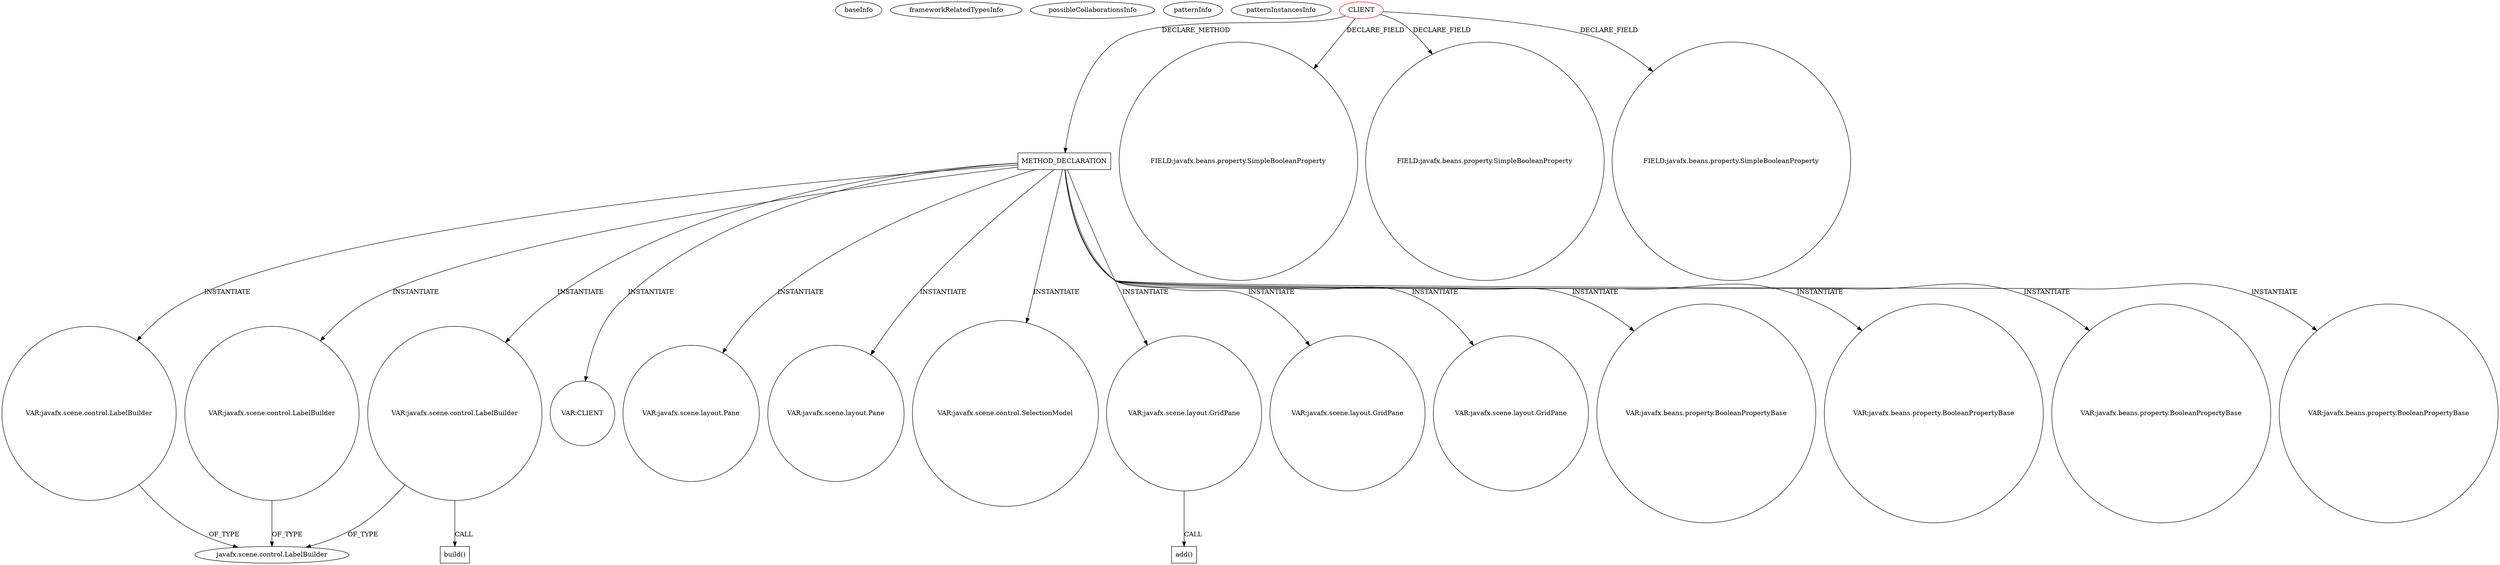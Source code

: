digraph {
baseInfo[graphId=3717,category="pattern",isAnonymous=false,possibleRelation=false]
frameworkRelatedTypesInfo[]
possibleCollaborationsInfo[]
patternInfo[frequency=2.0,patternRootClient=0]
patternInstancesInfo[0="SaiPradeepDandem-javafx2-gradient-builder~/SaiPradeepDandem-javafx2-gradient-builder/javafx2-gradient-builder-master/src/main/java/com/javafx/gradientbuilder/application/RadialSettingsLayout.java~RadialSettingsLayout~1170",1="SaiPradeepDandem-javafx2-gradient-builder~/SaiPradeepDandem-javafx2-gradient-builder/javafx2-gradient-builder-master/src/main/java/com/javafx/gradientbuilder/application/LinearSettingsLayout.java~LinearSettingsLayout~1172"]
87[label="javafx.scene.control.LabelBuilder",vertexType="FRAMEWORK_CLASS_TYPE",isFrameworkType=false]
635[label="VAR:javafx.scene.control.LabelBuilder",vertexType="VARIABLE_EXPRESION",isFrameworkType=false,shape=circle]
626[label="VAR:javafx.scene.control.LabelBuilder",vertexType="VARIABLE_EXPRESION",isFrameworkType=false,shape=circle]
726[label="VAR:javafx.scene.control.LabelBuilder",vertexType="VARIABLE_EXPRESION",isFrameworkType=false,shape=circle]
727[label="build()",vertexType="INSIDE_CALL",isFrameworkType=false,shape=box]
587[label="METHOD_DECLARATION",vertexType="CLIENT_METHOD_DECLARATION",isFrameworkType=false,shape=box]
0[label="CLIENT",vertexType="ROOT_CLIENT_CLASS_DECLARATION",isFrameworkType=false,color=red]
662[label="VAR:CLIENT",vertexType="VARIABLE_EXPRESION",isFrameworkType=false,shape=circle]
678[label="VAR:javafx.scene.layout.Pane",vertexType="VARIABLE_EXPRESION",isFrameworkType=false,shape=circle]
754[label="VAR:javafx.scene.layout.Pane",vertexType="VARIABLE_EXPRESION",isFrameworkType=false,shape=circle]
621[label="VAR:javafx.scene.control.SelectionModel",vertexType="VARIABLE_EXPRESION",isFrameworkType=false,shape=circle]
797[label="VAR:javafx.scene.layout.GridPane",vertexType="VARIABLE_EXPRESION",isFrameworkType=false,shape=circle]
788[label="VAR:javafx.scene.layout.GridPane",vertexType="VARIABLE_EXPRESION",isFrameworkType=false,shape=circle]
791[label="VAR:javafx.scene.layout.GridPane",vertexType="VARIABLE_EXPRESION",isFrameworkType=false,shape=circle]
718[label="VAR:javafx.beans.property.BooleanPropertyBase",vertexType="VARIABLE_EXPRESION",isFrameworkType=false,shape=circle]
740[label="VAR:javafx.beans.property.BooleanPropertyBase",vertexType="VARIABLE_EXPRESION",isFrameworkType=false,shape=circle]
641[label="VAR:javafx.beans.property.BooleanPropertyBase",vertexType="VARIABLE_EXPRESION",isFrameworkType=false,shape=circle]
664[label="VAR:javafx.beans.property.BooleanPropertyBase",vertexType="VARIABLE_EXPRESION",isFrameworkType=false,shape=circle]
22[label="FIELD:javafx.beans.property.SimpleBooleanProperty",vertexType="FIELD_DECLARATION",isFrameworkType=false,shape=circle]
18[label="FIELD:javafx.beans.property.SimpleBooleanProperty",vertexType="FIELD_DECLARATION",isFrameworkType=false,shape=circle]
20[label="FIELD:javafx.beans.property.SimpleBooleanProperty",vertexType="FIELD_DECLARATION",isFrameworkType=false,shape=circle]
798[label="add()",vertexType="INSIDE_CALL",isFrameworkType=false,shape=box]
0->20[label="DECLARE_FIELD"]
0->22[label="DECLARE_FIELD"]
587->635[label="INSTANTIATE"]
587->726[label="INSTANTIATE"]
0->18[label="DECLARE_FIELD"]
635->87[label="OF_TYPE"]
797->798[label="CALL"]
587->678[label="INSTANTIATE"]
587->740[label="INSTANTIATE"]
0->587[label="DECLARE_METHOD"]
587->621[label="INSTANTIATE"]
587->797[label="INSTANTIATE"]
587->664[label="INSTANTIATE"]
587->791[label="INSTANTIATE"]
587->718[label="INSTANTIATE"]
587->788[label="INSTANTIATE"]
587->754[label="INSTANTIATE"]
626->87[label="OF_TYPE"]
726->727[label="CALL"]
587->626[label="INSTANTIATE"]
587->662[label="INSTANTIATE"]
587->641[label="INSTANTIATE"]
726->87[label="OF_TYPE"]
}
